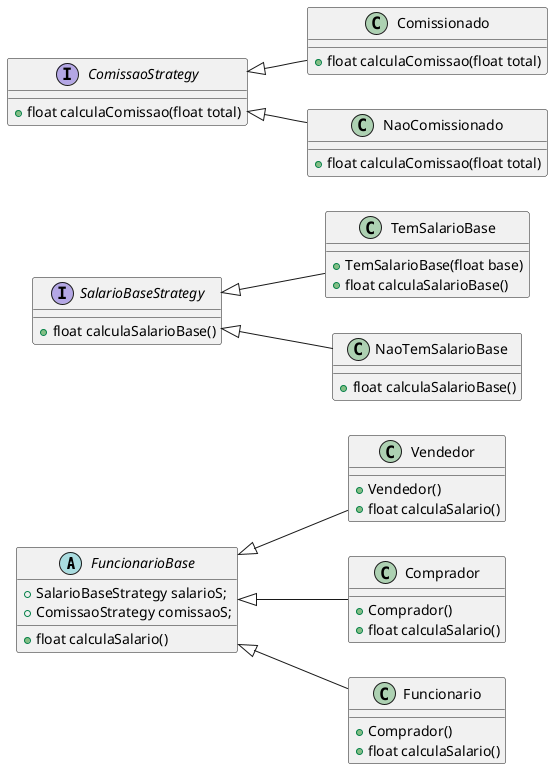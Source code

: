 @startuml
'top to bottom direction
left to right direction


abstract class FuncionarioBase{
  + SalarioBaseStrategy salarioS;
  +ComissaoStrategy comissaoS;
  + float calculaSalario()
}


interface SalarioBaseStrategy{
  + float calculaSalarioBase()
}

class TemSalarioBase extends SalarioBaseStrategy{
  + TemSalarioBase(float base)
  + float calculaSalarioBase()
}


class NaoTemSalarioBase extends SalarioBaseStrategy{
  + float calculaSalarioBase()
}

interface ComissaoStrategy{
  + float calculaComissao(float total)
}

class Comissionado extends ComissaoStrategy {
  + float calculaComissao(float total)
}

class NaoComissionado extends ComissaoStrategy {
  + float calculaComissao(float total)
}

class Vendedor extends FuncionarioBase{
  +Vendedor()
  +float calculaSalario()
}

class Comprador extends FuncionarioBase{
  +Comprador()
  +float calculaSalario()
}

class Funcionario extends FuncionarioBase{
  +Comprador()
  +float calculaSalario()
}

@enduml

